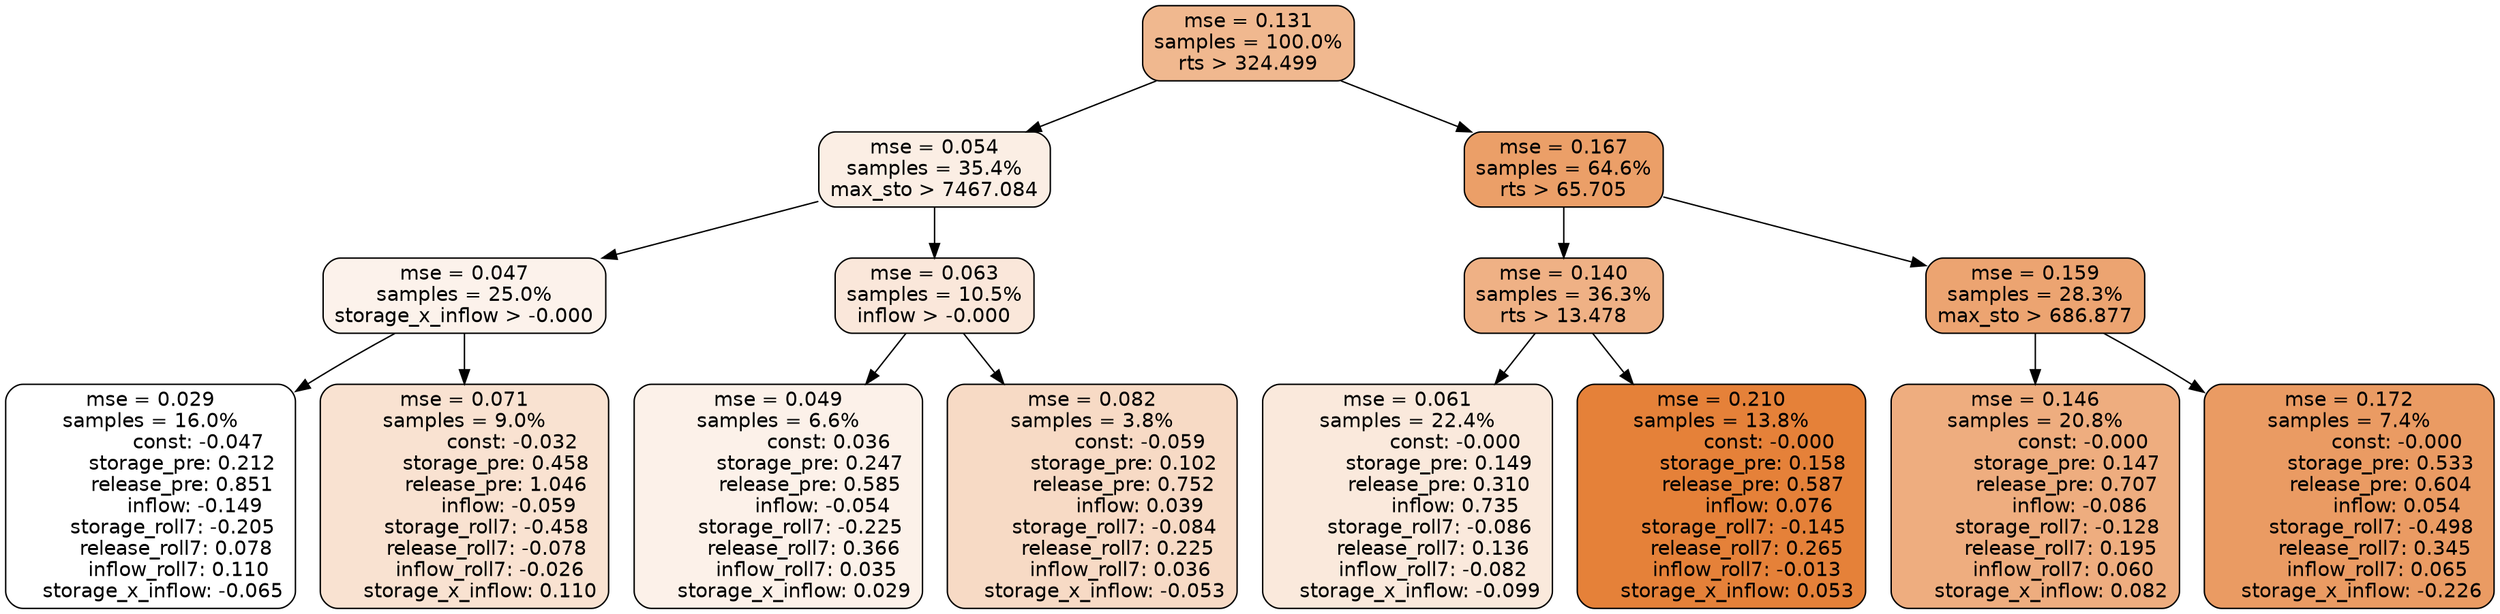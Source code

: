 digraph tree {
node [shape=rectangle, style="filled, rounded", color="black", fontname=helvetica] ;
edge [fontname=helvetica] ;
	"0" [label="mse = 0.131
samples = 100.0%
rts > 324.499", fillcolor="#f0b88f"]
	"8" [label="mse = 0.054
samples = 35.4%
max_sto > 7467.084", fillcolor="#fbeee4"]
	"1" [label="mse = 0.167
samples = 64.6%
rts > 65.705", fillcolor="#eb9f68"]
	"9" [label="mse = 0.047
samples = 25.0%
storage_x_inflow > -0.000", fillcolor="#fcf2eb"]
	"12" [label="mse = 0.063
samples = 10.5%
inflow > -0.000", fillcolor="#fae7da"]
	"2" [label="mse = 0.140
samples = 36.3%
rts > 13.478", fillcolor="#efb185"]
	"5" [label="mse = 0.159
samples = 28.3%
max_sto > 686.877", fillcolor="#eca471"]
	"10" [label="mse = 0.029
samples = 16.0%
               const: -0.047
          storage_pre: 0.212
          release_pre: 0.851
              inflow: -0.149
       storage_roll7: -0.205
        release_roll7: 0.078
         inflow_roll7: 0.110
    storage_x_inflow: -0.065", fillcolor="#ffffff"]
	"11" [label="mse = 0.071
samples = 9.0%
               const: -0.032
          storage_pre: 0.458
          release_pre: 1.046
              inflow: -0.059
       storage_roll7: -0.458
       release_roll7: -0.078
        inflow_roll7: -0.026
     storage_x_inflow: 0.110", fillcolor="#f9e2d1"]
	"13" [label="mse = 0.049
samples = 6.6%
                const: 0.036
          storage_pre: 0.247
          release_pre: 0.585
              inflow: -0.054
       storage_roll7: -0.225
        release_roll7: 0.366
         inflow_roll7: 0.035
     storage_x_inflow: 0.029", fillcolor="#fcf1e9"]
	"14" [label="mse = 0.082
samples = 3.8%
               const: -0.059
          storage_pre: 0.102
          release_pre: 0.752
               inflow: 0.039
       storage_roll7: -0.084
        release_roll7: 0.225
         inflow_roll7: 0.036
    storage_x_inflow: -0.053", fillcolor="#f7dac5"]
	"3" [label="mse = 0.061
samples = 22.4%
               const: -0.000
          storage_pre: 0.149
          release_pre: 0.310
               inflow: 0.735
       storage_roll7: -0.086
        release_roll7: 0.136
        inflow_roll7: -0.082
    storage_x_inflow: -0.099", fillcolor="#fae9dc"]
	"4" [label="mse = 0.210
samples = 13.8%
               const: -0.000
          storage_pre: 0.158
          release_pre: 0.587
               inflow: 0.076
       storage_roll7: -0.145
        release_roll7: 0.265
        inflow_roll7: -0.013
     storage_x_inflow: 0.053", fillcolor="#e58139"]
	"6" [label="mse = 0.146
samples = 20.8%
               const: -0.000
          storage_pre: 0.147
          release_pre: 0.707
              inflow: -0.086
       storage_roll7: -0.128
        release_roll7: 0.195
         inflow_roll7: 0.060
     storage_x_inflow: 0.082", fillcolor="#eead7f"]
	"7" [label="mse = 0.172
samples = 7.4%
               const: -0.000
          storage_pre: 0.533
          release_pre: 0.604
               inflow: 0.054
       storage_roll7: -0.498
        release_roll7: 0.345
         inflow_roll7: 0.065
    storage_x_inflow: -0.226", fillcolor="#ea9b63"]

	"0" -> "1"
	"0" -> "8"
	"8" -> "9"
	"8" -> "12"
	"1" -> "2"
	"1" -> "5"
	"9" -> "10"
	"9" -> "11"
	"12" -> "13"
	"12" -> "14"
	"2" -> "3"
	"2" -> "4"
	"5" -> "6"
	"5" -> "7"
}